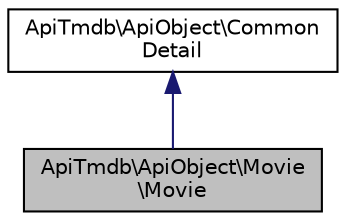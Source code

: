digraph "ApiTmdb\ApiObject\Movie\Movie"
{
  edge [fontname="Helvetica",fontsize="10",labelfontname="Helvetica",labelfontsize="10"];
  node [fontname="Helvetica",fontsize="10",shape=record];
  Node0 [label="ApiTmdb\\ApiObject\\Movie\l\\Movie",height=0.2,width=0.4,color="black", fillcolor="grey75", style="filled", fontcolor="black"];
  Node1 -> Node0 [dir="back",color="midnightblue",fontsize="10",style="solid",fontname="Helvetica"];
  Node1 [label="ApiTmdb\\ApiObject\\Common\lDetail",height=0.2,width=0.4,color="black", fillcolor="white", style="filled",URL="$classApiTmdb_1_1ApiObject_1_1CommonDetail.html"];
}

